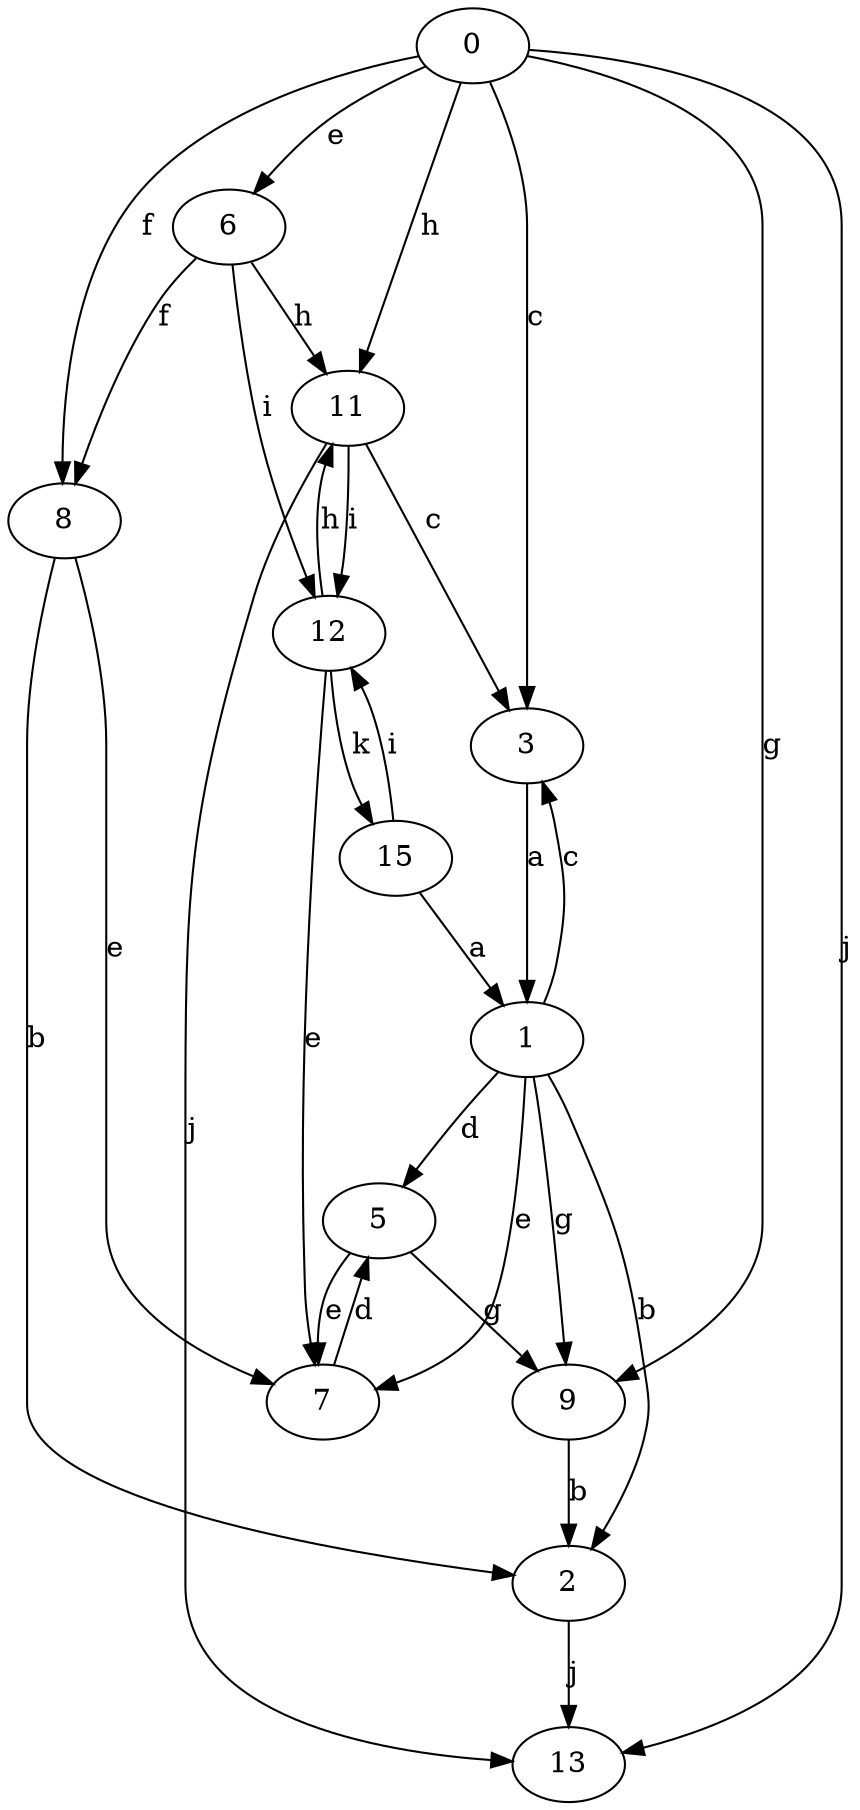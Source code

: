 strict digraph  {
0;
1;
2;
3;
5;
6;
7;
8;
9;
11;
12;
13;
15;
0 -> 3  [label=c];
0 -> 6  [label=e];
0 -> 8  [label=f];
0 -> 9  [label=g];
0 -> 11  [label=h];
0 -> 13  [label=j];
1 -> 2  [label=b];
1 -> 3  [label=c];
1 -> 5  [label=d];
1 -> 7  [label=e];
1 -> 9  [label=g];
2 -> 13  [label=j];
3 -> 1  [label=a];
5 -> 7  [label=e];
5 -> 9  [label=g];
6 -> 8  [label=f];
6 -> 11  [label=h];
6 -> 12  [label=i];
7 -> 5  [label=d];
8 -> 2  [label=b];
8 -> 7  [label=e];
9 -> 2  [label=b];
11 -> 3  [label=c];
11 -> 12  [label=i];
11 -> 13  [label=j];
12 -> 7  [label=e];
12 -> 11  [label=h];
12 -> 15  [label=k];
15 -> 1  [label=a];
15 -> 12  [label=i];
}
